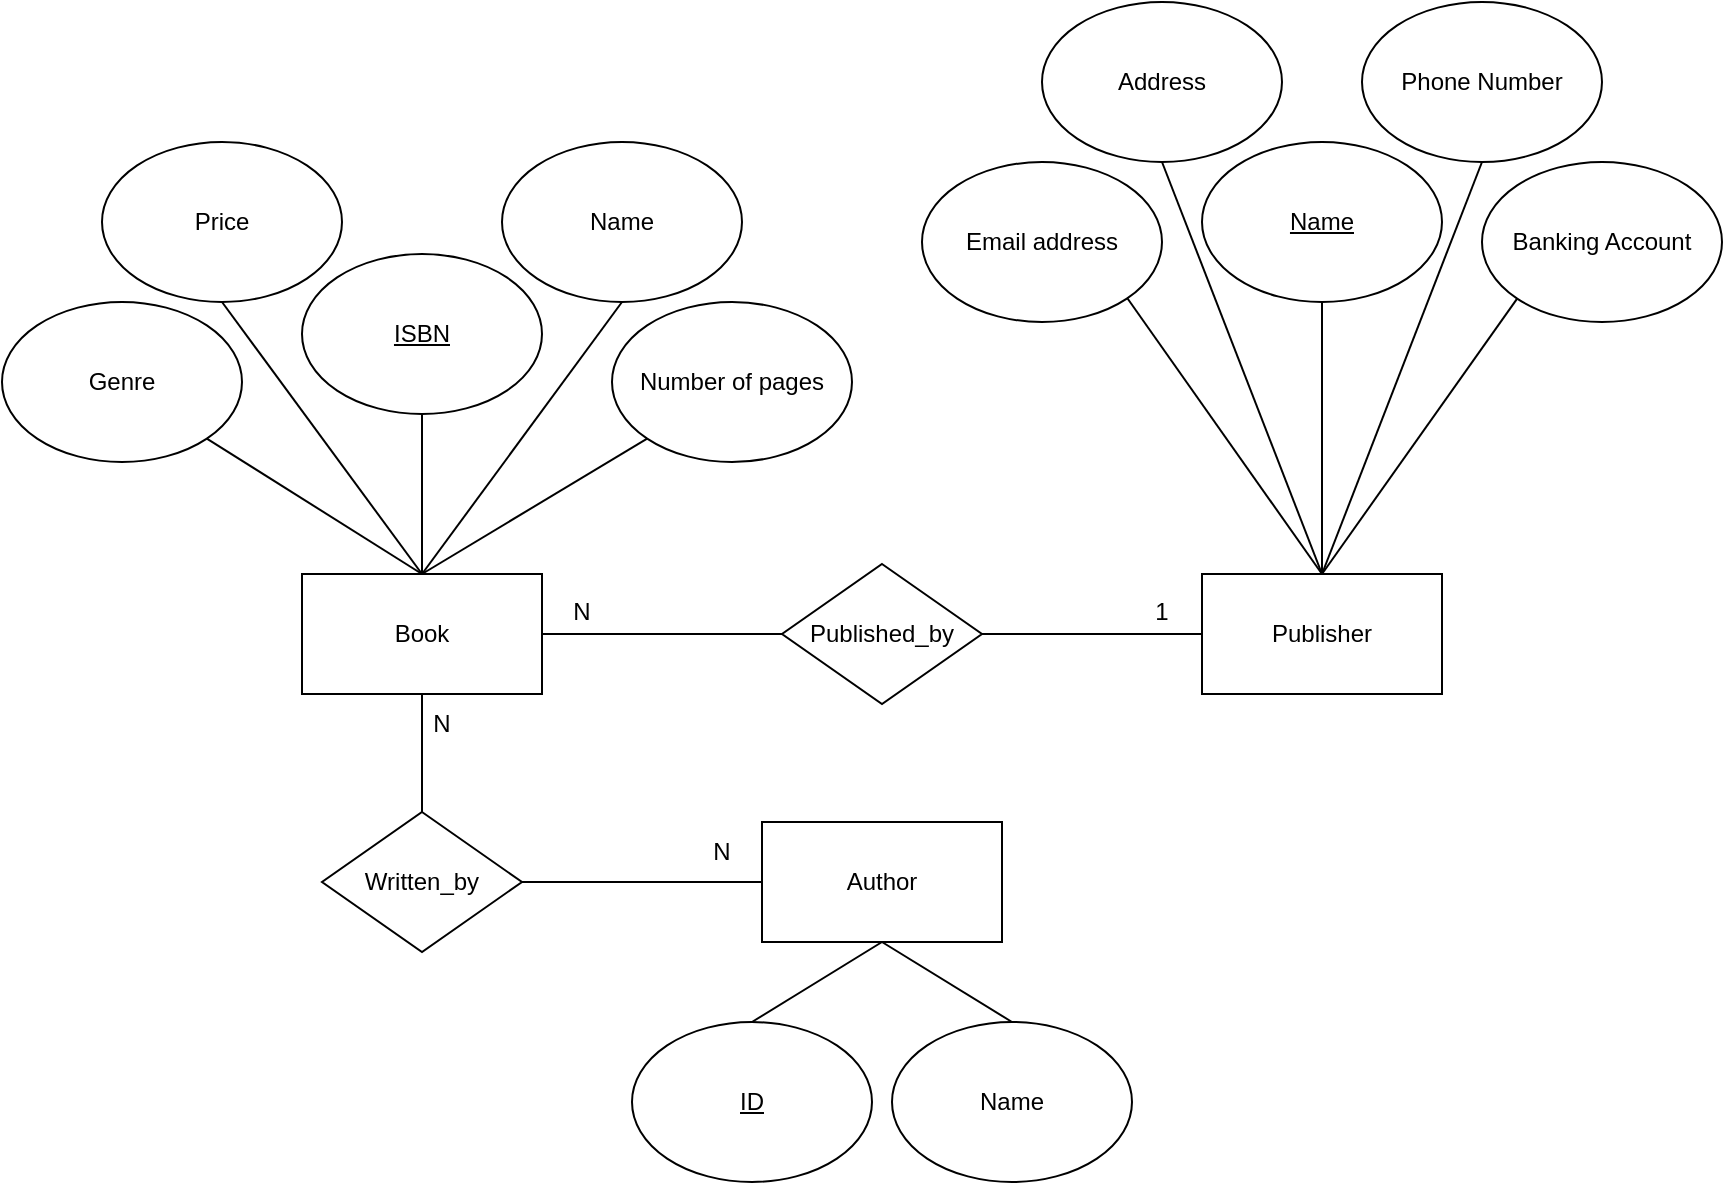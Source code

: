 <mxfile version="15.9.4" type="github">
  <diagram id="R2lEEEUBdFMjLlhIrx00" name="Page-1">
    <mxGraphModel dx="1498" dy="1819" grid="1" gridSize="10" guides="1" tooltips="1" connect="1" arrows="1" fold="1" page="1" pageScale="1" pageWidth="850" pageHeight="1100" math="0" shadow="0" extFonts="Permanent Marker^https://fonts.googleapis.com/css?family=Permanent+Marker">
      <root>
        <mxCell id="0" />
        <mxCell id="1" parent="0" />
        <mxCell id="1Zi6ryn8sn-CF4CWFkzp-1" value="Written_by" style="rhombus;whiteSpace=wrap;html=1;" vertex="1" parent="1">
          <mxGeometry x="280" y="325" width="100" height="70" as="geometry" />
        </mxCell>
        <mxCell id="1Zi6ryn8sn-CF4CWFkzp-2" value="Book" style="rounded=0;whiteSpace=wrap;html=1;" vertex="1" parent="1">
          <mxGeometry x="270" y="206" width="120" height="60" as="geometry" />
        </mxCell>
        <mxCell id="1Zi6ryn8sn-CF4CWFkzp-3" value="&lt;u&gt;ISBN&lt;/u&gt;" style="ellipse;whiteSpace=wrap;html=1;" vertex="1" parent="1">
          <mxGeometry x="270" y="46" width="120" height="80" as="geometry" />
        </mxCell>
        <mxCell id="1Zi6ryn8sn-CF4CWFkzp-4" value="" style="endArrow=none;html=1;rounded=0;exitX=0.5;exitY=0;exitDx=0;exitDy=0;entryX=0.5;entryY=1;entryDx=0;entryDy=0;" edge="1" parent="1" source="1Zi6ryn8sn-CF4CWFkzp-2" target="1Zi6ryn8sn-CF4CWFkzp-3">
          <mxGeometry width="50" height="50" relative="1" as="geometry">
            <mxPoint x="380" y="196" as="sourcePoint" />
            <mxPoint x="430" y="146" as="targetPoint" />
          </mxGeometry>
        </mxCell>
        <mxCell id="1Zi6ryn8sn-CF4CWFkzp-5" value="" style="endArrow=none;html=1;rounded=0;exitX=0.5;exitY=0;exitDx=0;exitDy=0;entryX=0.5;entryY=1;entryDx=0;entryDy=0;" edge="1" parent="1" source="1Zi6ryn8sn-CF4CWFkzp-1" target="1Zi6ryn8sn-CF4CWFkzp-2">
          <mxGeometry width="50" height="50" relative="1" as="geometry">
            <mxPoint x="260" y="346" as="sourcePoint" />
            <mxPoint x="260" y="266.0" as="targetPoint" />
          </mxGeometry>
        </mxCell>
        <mxCell id="1Zi6ryn8sn-CF4CWFkzp-6" value="" style="endArrow=none;html=1;rounded=0;entryX=1;entryY=0.5;entryDx=0;entryDy=0;exitX=0;exitY=0.5;exitDx=0;exitDy=0;" edge="1" parent="1" source="1Zi6ryn8sn-CF4CWFkzp-7" target="1Zi6ryn8sn-CF4CWFkzp-1">
          <mxGeometry width="50" height="50" relative="1" as="geometry">
            <mxPoint x="330" y="460" as="sourcePoint" />
            <mxPoint x="329.76" y="410" as="targetPoint" />
          </mxGeometry>
        </mxCell>
        <mxCell id="1Zi6ryn8sn-CF4CWFkzp-7" value="Author" style="rounded=0;whiteSpace=wrap;html=1;" vertex="1" parent="1">
          <mxGeometry x="500" y="330" width="120" height="60" as="geometry" />
        </mxCell>
        <mxCell id="1Zi6ryn8sn-CF4CWFkzp-8" value="Name" style="ellipse;whiteSpace=wrap;html=1;" vertex="1" parent="1">
          <mxGeometry x="370" y="-10" width="120" height="80" as="geometry" />
        </mxCell>
        <mxCell id="1Zi6ryn8sn-CF4CWFkzp-9" value="" style="endArrow=none;html=1;rounded=0;exitX=0.5;exitY=0;exitDx=0;exitDy=0;entryX=0.5;entryY=1;entryDx=0;entryDy=0;" edge="1" parent="1" target="1Zi6ryn8sn-CF4CWFkzp-8" source="1Zi6ryn8sn-CF4CWFkzp-2">
          <mxGeometry width="50" height="50" relative="1" as="geometry">
            <mxPoint x="460" y="206" as="sourcePoint" />
            <mxPoint x="560" y="146" as="targetPoint" />
          </mxGeometry>
        </mxCell>
        <mxCell id="1Zi6ryn8sn-CF4CWFkzp-10" value="Price" style="ellipse;whiteSpace=wrap;html=1;" vertex="1" parent="1">
          <mxGeometry x="170" y="-10" width="120" height="80" as="geometry" />
        </mxCell>
        <mxCell id="1Zi6ryn8sn-CF4CWFkzp-11" value="" style="endArrow=none;html=1;rounded=0;exitX=0.5;exitY=0;exitDx=0;exitDy=0;entryX=0.5;entryY=1;entryDx=0;entryDy=0;" edge="1" parent="1" target="1Zi6ryn8sn-CF4CWFkzp-10" source="1Zi6ryn8sn-CF4CWFkzp-2">
          <mxGeometry width="50" height="50" relative="1" as="geometry">
            <mxPoint x="200" y="206" as="sourcePoint" />
            <mxPoint x="300" y="146" as="targetPoint" />
          </mxGeometry>
        </mxCell>
        <mxCell id="1Zi6ryn8sn-CF4CWFkzp-12" value="Genre" style="ellipse;whiteSpace=wrap;html=1;" vertex="1" parent="1">
          <mxGeometry x="120" y="70" width="120" height="80" as="geometry" />
        </mxCell>
        <mxCell id="1Zi6ryn8sn-CF4CWFkzp-13" value="" style="endArrow=none;html=1;rounded=0;exitX=0.5;exitY=0;exitDx=0;exitDy=0;entryX=1;entryY=1;entryDx=0;entryDy=0;" edge="1" parent="1" target="1Zi6ryn8sn-CF4CWFkzp-12" source="1Zi6ryn8sn-CF4CWFkzp-2">
          <mxGeometry width="50" height="50" relative="1" as="geometry">
            <mxPoint x="250" y="276" as="sourcePoint" />
            <mxPoint x="220" y="216" as="targetPoint" />
          </mxGeometry>
        </mxCell>
        <mxCell id="1Zi6ryn8sn-CF4CWFkzp-14" value="Number of pages" style="ellipse;whiteSpace=wrap;html=1;" vertex="1" parent="1">
          <mxGeometry x="425" y="70" width="120" height="80" as="geometry" />
        </mxCell>
        <mxCell id="1Zi6ryn8sn-CF4CWFkzp-15" value="" style="endArrow=none;html=1;rounded=0;exitX=0.5;exitY=0;exitDx=0;exitDy=0;entryX=0;entryY=1;entryDx=0;entryDy=0;" edge="1" parent="1" target="1Zi6ryn8sn-CF4CWFkzp-14" source="1Zi6ryn8sn-CF4CWFkzp-2">
          <mxGeometry width="50" height="50" relative="1" as="geometry">
            <mxPoint x="615" y="266" as="sourcePoint" />
            <mxPoint x="585" y="206" as="targetPoint" />
            <Array as="points" />
          </mxGeometry>
        </mxCell>
        <mxCell id="1Zi6ryn8sn-CF4CWFkzp-16" value="Published_by" style="rhombus;whiteSpace=wrap;html=1;" vertex="1" parent="1">
          <mxGeometry x="510" y="201" width="100" height="70" as="geometry" />
        </mxCell>
        <mxCell id="1Zi6ryn8sn-CF4CWFkzp-17" value="" style="endArrow=none;html=1;rounded=0;entryX=1;entryY=0.5;entryDx=0;entryDy=0;exitX=0;exitY=0.5;exitDx=0;exitDy=0;" edge="1" parent="1" source="1Zi6ryn8sn-CF4CWFkzp-18" target="1Zi6ryn8sn-CF4CWFkzp-16">
          <mxGeometry width="50" height="50" relative="1" as="geometry">
            <mxPoint x="532" y="340" as="sourcePoint" />
            <mxPoint x="531.76" y="290" as="targetPoint" />
          </mxGeometry>
        </mxCell>
        <mxCell id="1Zi6ryn8sn-CF4CWFkzp-18" value="Publisher" style="rounded=0;whiteSpace=wrap;html=1;" vertex="1" parent="1">
          <mxGeometry x="720" y="206" width="120" height="60" as="geometry" />
        </mxCell>
        <mxCell id="1Zi6ryn8sn-CF4CWFkzp-19" value="" style="endArrow=none;html=1;rounded=0;entryX=1;entryY=0.5;entryDx=0;entryDy=0;exitX=0;exitY=0.5;exitDx=0;exitDy=0;" edge="1" parent="1" source="1Zi6ryn8sn-CF4CWFkzp-16" target="1Zi6ryn8sn-CF4CWFkzp-2">
          <mxGeometry width="50" height="50" relative="1" as="geometry">
            <mxPoint x="482" y="260" as="sourcePoint" />
            <mxPoint x="414" y="260" as="targetPoint" />
          </mxGeometry>
        </mxCell>
        <mxCell id="1Zi6ryn8sn-CF4CWFkzp-20" value="&lt;u&gt;Name&lt;/u&gt;" style="ellipse;whiteSpace=wrap;html=1;" vertex="1" parent="1">
          <mxGeometry x="720" y="-10" width="120" height="80" as="geometry" />
        </mxCell>
        <mxCell id="1Zi6ryn8sn-CF4CWFkzp-21" value="" style="endArrow=none;html=1;rounded=0;entryX=0.5;entryY=1;entryDx=0;entryDy=0;exitX=0.5;exitY=0;exitDx=0;exitDy=0;" edge="1" parent="1" target="1Zi6ryn8sn-CF4CWFkzp-20" source="1Zi6ryn8sn-CF4CWFkzp-18">
          <mxGeometry width="50" height="50" relative="1" as="geometry">
            <mxPoint x="690" y="180" as="sourcePoint" />
            <mxPoint x="840" y="126.84" as="targetPoint" />
          </mxGeometry>
        </mxCell>
        <mxCell id="1Zi6ryn8sn-CF4CWFkzp-22" value="Address" style="ellipse;whiteSpace=wrap;html=1;" vertex="1" parent="1">
          <mxGeometry x="640" y="-80" width="120" height="80" as="geometry" />
        </mxCell>
        <mxCell id="1Zi6ryn8sn-CF4CWFkzp-23" value="" style="endArrow=none;html=1;rounded=0;exitX=0.5;exitY=0;exitDx=0;exitDy=0;entryX=0.5;entryY=1;entryDx=0;entryDy=0;" edge="1" parent="1" target="1Zi6ryn8sn-CF4CWFkzp-22" source="1Zi6ryn8sn-CF4CWFkzp-18">
          <mxGeometry width="50" height="50" relative="1" as="geometry">
            <mxPoint x="790.0" y="176" as="sourcePoint" />
            <mxPoint x="970" y="126.84" as="targetPoint" />
          </mxGeometry>
        </mxCell>
        <mxCell id="1Zi6ryn8sn-CF4CWFkzp-24" value="Phone Number" style="ellipse;whiteSpace=wrap;html=1;" vertex="1" parent="1">
          <mxGeometry x="800" y="-80" width="120" height="80" as="geometry" />
        </mxCell>
        <mxCell id="1Zi6ryn8sn-CF4CWFkzp-25" value="" style="endArrow=none;html=1;rounded=0;entryX=0.5;entryY=1;entryDx=0;entryDy=0;exitX=0.5;exitY=0;exitDx=0;exitDy=0;" edge="1" parent="1" target="1Zi6ryn8sn-CF4CWFkzp-24" source="1Zi6ryn8sn-CF4CWFkzp-18">
          <mxGeometry width="50" height="50" relative="1" as="geometry">
            <mxPoint x="750" y="150" as="sourcePoint" />
            <mxPoint x="1010" y="186.84" as="targetPoint" />
          </mxGeometry>
        </mxCell>
        <mxCell id="1Zi6ryn8sn-CF4CWFkzp-26" value="Email address" style="ellipse;whiteSpace=wrap;html=1;" vertex="1" parent="1">
          <mxGeometry x="580" y="1.421e-14" width="120" height="80" as="geometry" />
        </mxCell>
        <mxCell id="1Zi6ryn8sn-CF4CWFkzp-27" value="" style="endArrow=none;html=1;rounded=0;exitX=0.5;exitY=0;exitDx=0;exitDy=0;entryX=1;entryY=1;entryDx=0;entryDy=0;" edge="1" parent="1" target="1Zi6ryn8sn-CF4CWFkzp-26" source="1Zi6ryn8sn-CF4CWFkzp-18">
          <mxGeometry width="50" height="50" relative="1" as="geometry">
            <mxPoint x="790.0" y="176" as="sourcePoint" />
            <mxPoint x="1040" y="246.42" as="targetPoint" />
          </mxGeometry>
        </mxCell>
        <mxCell id="1Zi6ryn8sn-CF4CWFkzp-28" value="Banking Account" style="ellipse;whiteSpace=wrap;html=1;" vertex="1" parent="1">
          <mxGeometry x="860" width="120" height="80" as="geometry" />
        </mxCell>
        <mxCell id="1Zi6ryn8sn-CF4CWFkzp-29" value="" style="endArrow=none;html=1;rounded=0;exitX=0.5;exitY=0;exitDx=0;exitDy=0;entryX=0;entryY=1;entryDx=0;entryDy=0;" edge="1" parent="1" target="1Zi6ryn8sn-CF4CWFkzp-28" source="1Zi6ryn8sn-CF4CWFkzp-18">
          <mxGeometry width="50" height="50" relative="1" as="geometry">
            <mxPoint x="940.0" y="169.16" as="sourcePoint" />
            <mxPoint x="1060" y="120" as="targetPoint" />
          </mxGeometry>
        </mxCell>
        <mxCell id="1Zi6ryn8sn-CF4CWFkzp-30" value="N" style="text;html=1;strokeColor=none;fillColor=none;align=center;verticalAlign=middle;whiteSpace=wrap;rounded=0;" vertex="1" parent="1">
          <mxGeometry x="380" y="210" width="60" height="30" as="geometry" />
        </mxCell>
        <mxCell id="1Zi6ryn8sn-CF4CWFkzp-31" value="1" style="text;html=1;strokeColor=none;fillColor=none;align=center;verticalAlign=middle;whiteSpace=wrap;rounded=0;" vertex="1" parent="1">
          <mxGeometry x="670" y="210" width="60" height="30" as="geometry" />
        </mxCell>
        <mxCell id="1Zi6ryn8sn-CF4CWFkzp-32" value="N" style="text;html=1;strokeColor=none;fillColor=none;align=center;verticalAlign=middle;whiteSpace=wrap;rounded=0;" vertex="1" parent="1">
          <mxGeometry x="310" y="266" width="60" height="30" as="geometry" />
        </mxCell>
        <mxCell id="1Zi6ryn8sn-CF4CWFkzp-33" value="N" style="text;html=1;strokeColor=none;fillColor=none;align=center;verticalAlign=middle;whiteSpace=wrap;rounded=0;" vertex="1" parent="1">
          <mxGeometry x="450" y="330" width="60" height="30" as="geometry" />
        </mxCell>
        <mxCell id="1Zi6ryn8sn-CF4CWFkzp-35" value="&lt;u&gt;ID&lt;/u&gt;" style="ellipse;whiteSpace=wrap;html=1;" vertex="1" parent="1">
          <mxGeometry x="435" y="430" width="120" height="80" as="geometry" />
        </mxCell>
        <mxCell id="1Zi6ryn8sn-CF4CWFkzp-36" value="" style="endArrow=none;html=1;rounded=0;entryX=0.5;entryY=0;entryDx=0;entryDy=0;exitX=0.5;exitY=1;exitDx=0;exitDy=0;" edge="1" parent="1" target="1Zi6ryn8sn-CF4CWFkzp-35" source="1Zi6ryn8sn-CF4CWFkzp-7">
          <mxGeometry width="50" height="50" relative="1" as="geometry">
            <mxPoint x="470" y="570" as="sourcePoint" />
            <mxPoint x="690" y="626" as="targetPoint" />
          </mxGeometry>
        </mxCell>
        <mxCell id="1Zi6ryn8sn-CF4CWFkzp-37" value="Name" style="ellipse;whiteSpace=wrap;html=1;" vertex="1" parent="1">
          <mxGeometry x="565" y="430" width="120" height="80" as="geometry" />
        </mxCell>
        <mxCell id="1Zi6ryn8sn-CF4CWFkzp-38" value="" style="endArrow=none;html=1;rounded=0;entryX=0.5;entryY=0;entryDx=0;entryDy=0;exitX=0.5;exitY=1;exitDx=0;exitDy=0;" edge="1" parent="1" target="1Zi6ryn8sn-CF4CWFkzp-37" source="1Zi6ryn8sn-CF4CWFkzp-7">
          <mxGeometry width="50" height="50" relative="1" as="geometry">
            <mxPoint x="690" y="390" as="sourcePoint" />
            <mxPoint x="820" y="626" as="targetPoint" />
          </mxGeometry>
        </mxCell>
      </root>
    </mxGraphModel>
  </diagram>
</mxfile>
